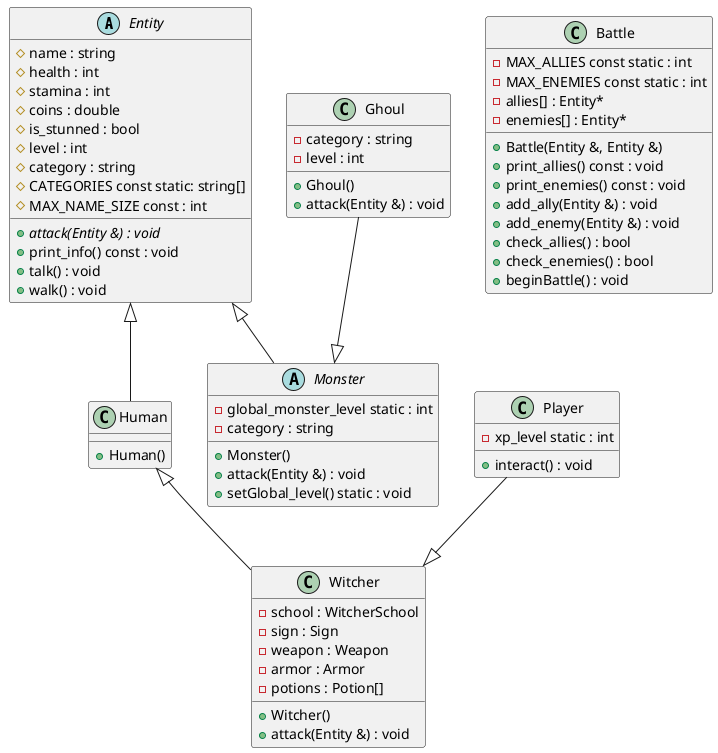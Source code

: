 @@startuml

abstract class Entity {
    # name : string
    # health : int
    # stamina : int
    # coins : double
    # is_stunned : bool
    # level : int
    # category : string
    # CATEGORIES const static: string[]
    # MAX_NAME_SIZE const : int
    + {abstract} attack(Entity &) : void
    + print_info() const : void
    + talk() : void
    + walk() : void
}

class Human {
    + Human()
}

class Witcher {
    - school : WitcherSchool
    - sign : Sign
    - weapon : Weapon
    - armor : Armor
    - potions : Potion[]
    + Witcher()
    + attack(Entity &) : void
}

class Player {
    - xp_level static : int
    + interact() : void
}

abstract class Monster {
    - global_monster_level static : int
    - category : string
    + Monster()
    + attack(Entity &) : void
    + setGlobal_level() static : void
}

class Ghoul {
    - category : string
    - level : int
    + Ghoul()
    + attack(Entity &) : void
}

class Battle {
    - MAX_ALLIES const static : int
    - MAX_ENEMIES const static : int
    - allies[] : Entity*
    - enemies[] : Entity*
    + Battle(Entity &, Entity &)
    + print_allies() const : void
    + print_enemies() const : void
    + add_ally(Entity &) : void
    + add_enemy(Entity &) : void
    + check_allies() : bool
    + check_enemies() : bool
    + beginBattle() : void 
}

Entity <|-- Human
Entity <|-- Monster
Ghoul --|> Monster
Human <|-- Witcher
Player --|> Witcher

@@enduml